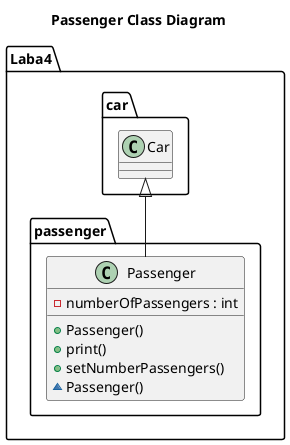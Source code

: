 @startuml

title Passenger Class Diagram

  namespace Laba4 {
    namespace passenger {
      class Passenger {
          - numberOfPassengers : int
          + Passenger()
          + print()
          + setNumberPassengers()
          ~ Passenger()
      }
    }
  }


  Laba4.passenger.Passenger -up-|> Laba4.car.Car

@enduml
